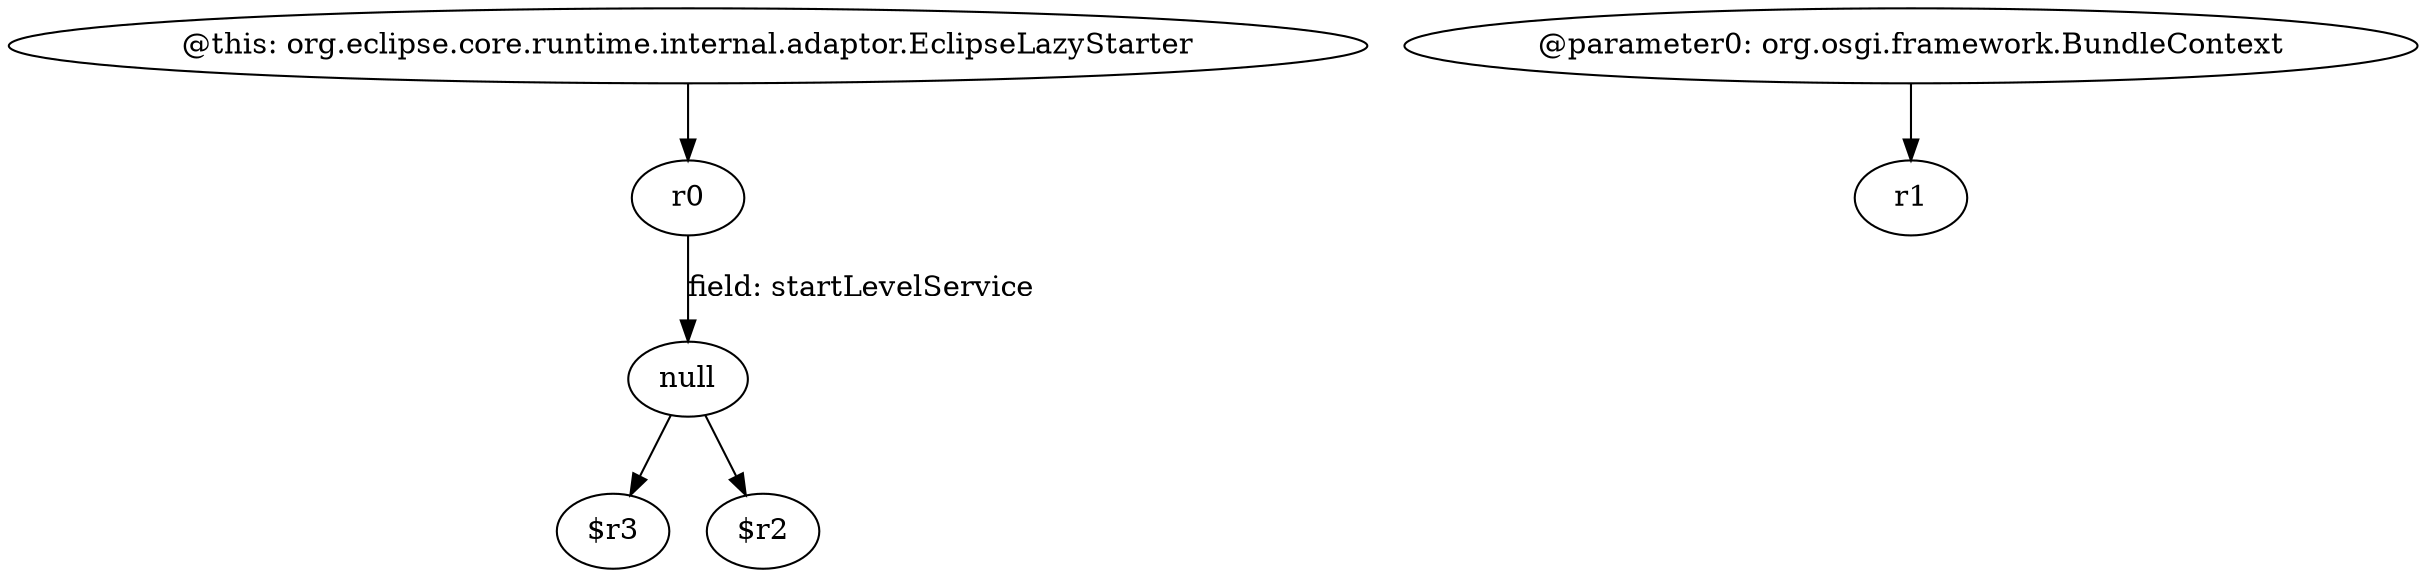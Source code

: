 digraph g {
0[label="null"]
1[label="$r3"]
0->1[label=""]
2[label="r0"]
2->0[label="field: startLevelService"]
3[label="@parameter0: org.osgi.framework.BundleContext"]
4[label="r1"]
3->4[label=""]
5[label="@this: org.eclipse.core.runtime.internal.adaptor.EclipseLazyStarter"]
5->2[label=""]
6[label="$r2"]
0->6[label=""]
}